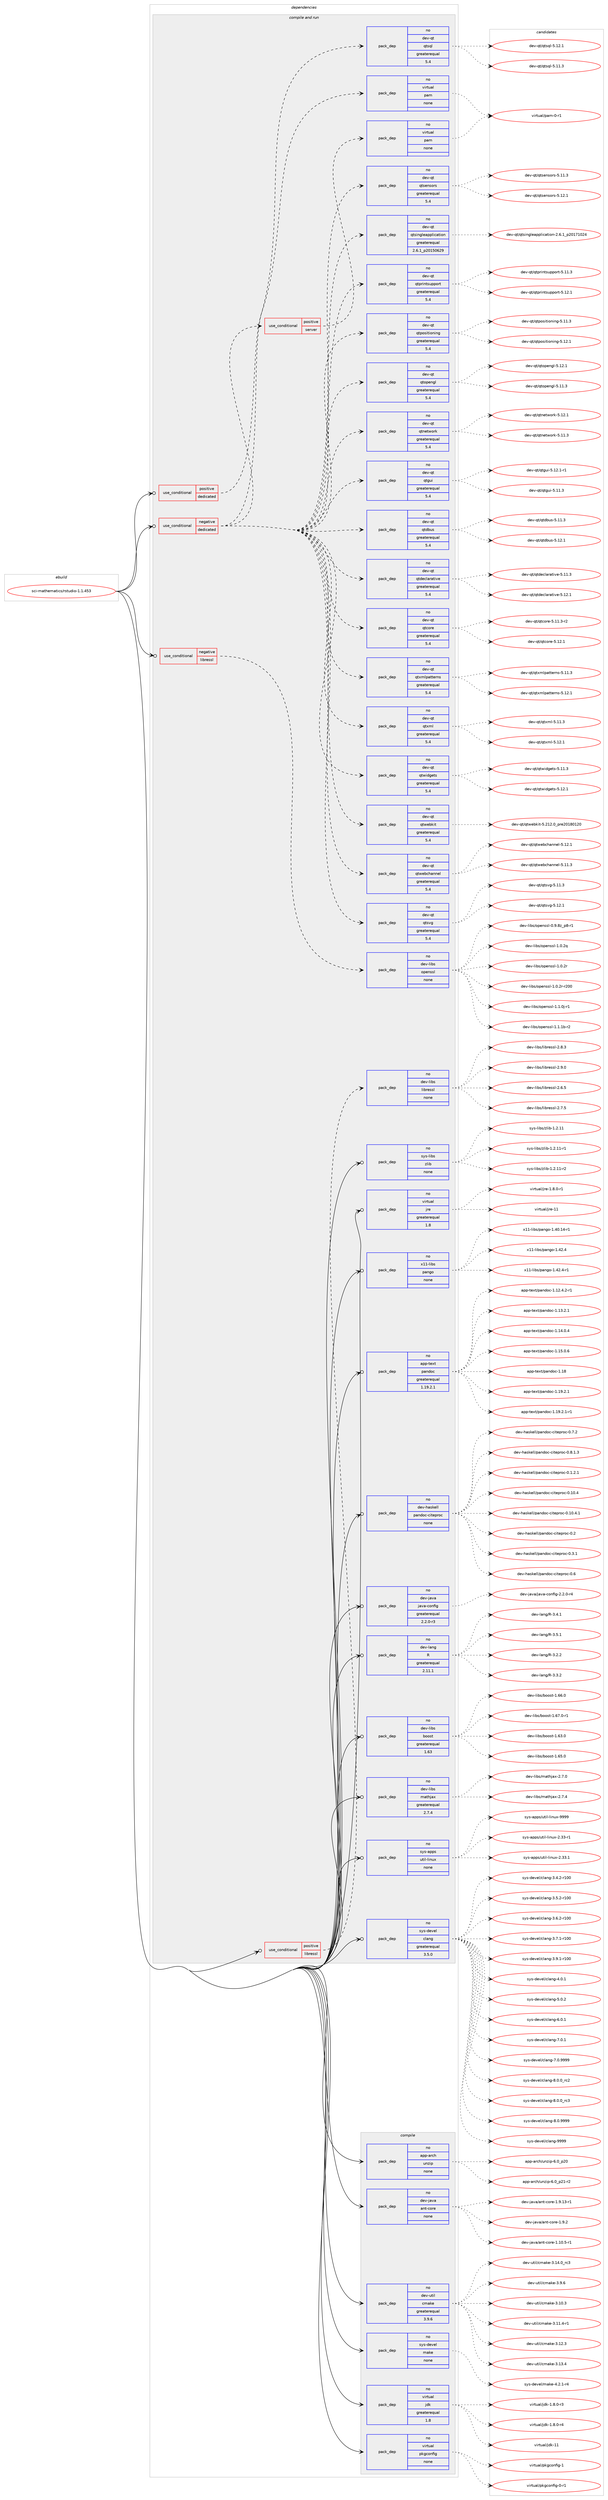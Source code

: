 digraph prolog {

# *************
# Graph options
# *************

newrank=true;
concentrate=true;
compound=true;
graph [rankdir=LR,fontname=Helvetica,fontsize=10,ranksep=1.5];#, ranksep=2.5, nodesep=0.2];
edge  [arrowhead=vee];
node  [fontname=Helvetica,fontsize=10];

# **********
# The ebuild
# **********

subgraph cluster_leftcol {
color=gray;
rank=same;
label=<<i>ebuild</i>>;
id [label="sci-mathematics/rstudio-1.1.453", color=red, width=4, href="../sci-mathematics/rstudio-1.1.453.svg"];
}

# ****************
# The dependencies
# ****************

subgraph cluster_midcol {
color=gray;
label=<<i>dependencies</i>>;
subgraph cluster_compile {
fillcolor="#eeeeee";
style=filled;
label=<<i>compile</i>>;
subgraph pack1216587 {
dependency1699204 [label=<<TABLE BORDER="0" CELLBORDER="1" CELLSPACING="0" CELLPADDING="4" WIDTH="220"><TR><TD ROWSPAN="6" CELLPADDING="30">pack_dep</TD></TR><TR><TD WIDTH="110">no</TD></TR><TR><TD>app-arch</TD></TR><TR><TD>unzip</TD></TR><TR><TD>none</TD></TR><TR><TD></TD></TR></TABLE>>, shape=none, color=blue];
}
id:e -> dependency1699204:w [weight=20,style="solid",arrowhead="vee"];
subgraph pack1216588 {
dependency1699205 [label=<<TABLE BORDER="0" CELLBORDER="1" CELLSPACING="0" CELLPADDING="4" WIDTH="220"><TR><TD ROWSPAN="6" CELLPADDING="30">pack_dep</TD></TR><TR><TD WIDTH="110">no</TD></TR><TR><TD>dev-java</TD></TR><TR><TD>ant-core</TD></TR><TR><TD>none</TD></TR><TR><TD></TD></TR></TABLE>>, shape=none, color=blue];
}
id:e -> dependency1699205:w [weight=20,style="solid",arrowhead="vee"];
subgraph pack1216589 {
dependency1699206 [label=<<TABLE BORDER="0" CELLBORDER="1" CELLSPACING="0" CELLPADDING="4" WIDTH="220"><TR><TD ROWSPAN="6" CELLPADDING="30">pack_dep</TD></TR><TR><TD WIDTH="110">no</TD></TR><TR><TD>dev-util</TD></TR><TR><TD>cmake</TD></TR><TR><TD>greaterequal</TD></TR><TR><TD>3.9.6</TD></TR></TABLE>>, shape=none, color=blue];
}
id:e -> dependency1699206:w [weight=20,style="solid",arrowhead="vee"];
subgraph pack1216590 {
dependency1699207 [label=<<TABLE BORDER="0" CELLBORDER="1" CELLSPACING="0" CELLPADDING="4" WIDTH="220"><TR><TD ROWSPAN="6" CELLPADDING="30">pack_dep</TD></TR><TR><TD WIDTH="110">no</TD></TR><TR><TD>sys-devel</TD></TR><TR><TD>make</TD></TR><TR><TD>none</TD></TR><TR><TD></TD></TR></TABLE>>, shape=none, color=blue];
}
id:e -> dependency1699207:w [weight=20,style="solid",arrowhead="vee"];
subgraph pack1216591 {
dependency1699208 [label=<<TABLE BORDER="0" CELLBORDER="1" CELLSPACING="0" CELLPADDING="4" WIDTH="220"><TR><TD ROWSPAN="6" CELLPADDING="30">pack_dep</TD></TR><TR><TD WIDTH="110">no</TD></TR><TR><TD>virtual</TD></TR><TR><TD>jdk</TD></TR><TR><TD>greaterequal</TD></TR><TR><TD>1.8</TD></TR></TABLE>>, shape=none, color=blue];
}
id:e -> dependency1699208:w [weight=20,style="solid",arrowhead="vee"];
subgraph pack1216592 {
dependency1699209 [label=<<TABLE BORDER="0" CELLBORDER="1" CELLSPACING="0" CELLPADDING="4" WIDTH="220"><TR><TD ROWSPAN="6" CELLPADDING="30">pack_dep</TD></TR><TR><TD WIDTH="110">no</TD></TR><TR><TD>virtual</TD></TR><TR><TD>pkgconfig</TD></TR><TR><TD>none</TD></TR><TR><TD></TD></TR></TABLE>>, shape=none, color=blue];
}
id:e -> dependency1699209:w [weight=20,style="solid",arrowhead="vee"];
}
subgraph cluster_compileandrun {
fillcolor="#eeeeee";
style=filled;
label=<<i>compile and run</i>>;
subgraph cond454762 {
dependency1699210 [label=<<TABLE BORDER="0" CELLBORDER="1" CELLSPACING="0" CELLPADDING="4"><TR><TD ROWSPAN="3" CELLPADDING="10">use_conditional</TD></TR><TR><TD>negative</TD></TR><TR><TD>dedicated</TD></TR></TABLE>>, shape=none, color=red];
subgraph pack1216593 {
dependency1699211 [label=<<TABLE BORDER="0" CELLBORDER="1" CELLSPACING="0" CELLPADDING="4" WIDTH="220"><TR><TD ROWSPAN="6" CELLPADDING="30">pack_dep</TD></TR><TR><TD WIDTH="110">no</TD></TR><TR><TD>dev-qt</TD></TR><TR><TD>qtcore</TD></TR><TR><TD>greaterequal</TD></TR><TR><TD>5.4</TD></TR></TABLE>>, shape=none, color=blue];
}
dependency1699210:e -> dependency1699211:w [weight=20,style="dashed",arrowhead="vee"];
subgraph pack1216594 {
dependency1699212 [label=<<TABLE BORDER="0" CELLBORDER="1" CELLSPACING="0" CELLPADDING="4" WIDTH="220"><TR><TD ROWSPAN="6" CELLPADDING="30">pack_dep</TD></TR><TR><TD WIDTH="110">no</TD></TR><TR><TD>dev-qt</TD></TR><TR><TD>qtdeclarative</TD></TR><TR><TD>greaterequal</TD></TR><TR><TD>5.4</TD></TR></TABLE>>, shape=none, color=blue];
}
dependency1699210:e -> dependency1699212:w [weight=20,style="dashed",arrowhead="vee"];
subgraph pack1216595 {
dependency1699213 [label=<<TABLE BORDER="0" CELLBORDER="1" CELLSPACING="0" CELLPADDING="4" WIDTH="220"><TR><TD ROWSPAN="6" CELLPADDING="30">pack_dep</TD></TR><TR><TD WIDTH="110">no</TD></TR><TR><TD>dev-qt</TD></TR><TR><TD>qtdbus</TD></TR><TR><TD>greaterequal</TD></TR><TR><TD>5.4</TD></TR></TABLE>>, shape=none, color=blue];
}
dependency1699210:e -> dependency1699213:w [weight=20,style="dashed",arrowhead="vee"];
subgraph pack1216596 {
dependency1699214 [label=<<TABLE BORDER="0" CELLBORDER="1" CELLSPACING="0" CELLPADDING="4" WIDTH="220"><TR><TD ROWSPAN="6" CELLPADDING="30">pack_dep</TD></TR><TR><TD WIDTH="110">no</TD></TR><TR><TD>dev-qt</TD></TR><TR><TD>qtgui</TD></TR><TR><TD>greaterequal</TD></TR><TR><TD>5.4</TD></TR></TABLE>>, shape=none, color=blue];
}
dependency1699210:e -> dependency1699214:w [weight=20,style="dashed",arrowhead="vee"];
subgraph pack1216597 {
dependency1699215 [label=<<TABLE BORDER="0" CELLBORDER="1" CELLSPACING="0" CELLPADDING="4" WIDTH="220"><TR><TD ROWSPAN="6" CELLPADDING="30">pack_dep</TD></TR><TR><TD WIDTH="110">no</TD></TR><TR><TD>dev-qt</TD></TR><TR><TD>qtnetwork</TD></TR><TR><TD>greaterequal</TD></TR><TR><TD>5.4</TD></TR></TABLE>>, shape=none, color=blue];
}
dependency1699210:e -> dependency1699215:w [weight=20,style="dashed",arrowhead="vee"];
subgraph pack1216598 {
dependency1699216 [label=<<TABLE BORDER="0" CELLBORDER="1" CELLSPACING="0" CELLPADDING="4" WIDTH="220"><TR><TD ROWSPAN="6" CELLPADDING="30">pack_dep</TD></TR><TR><TD WIDTH="110">no</TD></TR><TR><TD>dev-qt</TD></TR><TR><TD>qtopengl</TD></TR><TR><TD>greaterequal</TD></TR><TR><TD>5.4</TD></TR></TABLE>>, shape=none, color=blue];
}
dependency1699210:e -> dependency1699216:w [weight=20,style="dashed",arrowhead="vee"];
subgraph pack1216599 {
dependency1699217 [label=<<TABLE BORDER="0" CELLBORDER="1" CELLSPACING="0" CELLPADDING="4" WIDTH="220"><TR><TD ROWSPAN="6" CELLPADDING="30">pack_dep</TD></TR><TR><TD WIDTH="110">no</TD></TR><TR><TD>dev-qt</TD></TR><TR><TD>qtpositioning</TD></TR><TR><TD>greaterequal</TD></TR><TR><TD>5.4</TD></TR></TABLE>>, shape=none, color=blue];
}
dependency1699210:e -> dependency1699217:w [weight=20,style="dashed",arrowhead="vee"];
subgraph pack1216600 {
dependency1699218 [label=<<TABLE BORDER="0" CELLBORDER="1" CELLSPACING="0" CELLPADDING="4" WIDTH="220"><TR><TD ROWSPAN="6" CELLPADDING="30">pack_dep</TD></TR><TR><TD WIDTH="110">no</TD></TR><TR><TD>dev-qt</TD></TR><TR><TD>qtprintsupport</TD></TR><TR><TD>greaterequal</TD></TR><TR><TD>5.4</TD></TR></TABLE>>, shape=none, color=blue];
}
dependency1699210:e -> dependency1699218:w [weight=20,style="dashed",arrowhead="vee"];
subgraph pack1216601 {
dependency1699219 [label=<<TABLE BORDER="0" CELLBORDER="1" CELLSPACING="0" CELLPADDING="4" WIDTH="220"><TR><TD ROWSPAN="6" CELLPADDING="30">pack_dep</TD></TR><TR><TD WIDTH="110">no</TD></TR><TR><TD>dev-qt</TD></TR><TR><TD>qtsingleapplication</TD></TR><TR><TD>greaterequal</TD></TR><TR><TD>2.6.1_p20150629</TD></TR></TABLE>>, shape=none, color=blue];
}
dependency1699210:e -> dependency1699219:w [weight=20,style="dashed",arrowhead="vee"];
subgraph pack1216602 {
dependency1699220 [label=<<TABLE BORDER="0" CELLBORDER="1" CELLSPACING="0" CELLPADDING="4" WIDTH="220"><TR><TD ROWSPAN="6" CELLPADDING="30">pack_dep</TD></TR><TR><TD WIDTH="110">no</TD></TR><TR><TD>dev-qt</TD></TR><TR><TD>qtsensors</TD></TR><TR><TD>greaterequal</TD></TR><TR><TD>5.4</TD></TR></TABLE>>, shape=none, color=blue];
}
dependency1699210:e -> dependency1699220:w [weight=20,style="dashed",arrowhead="vee"];
subgraph pack1216603 {
dependency1699221 [label=<<TABLE BORDER="0" CELLBORDER="1" CELLSPACING="0" CELLPADDING="4" WIDTH="220"><TR><TD ROWSPAN="6" CELLPADDING="30">pack_dep</TD></TR><TR><TD WIDTH="110">no</TD></TR><TR><TD>dev-qt</TD></TR><TR><TD>qtsql</TD></TR><TR><TD>greaterequal</TD></TR><TR><TD>5.4</TD></TR></TABLE>>, shape=none, color=blue];
}
dependency1699210:e -> dependency1699221:w [weight=20,style="dashed",arrowhead="vee"];
subgraph pack1216604 {
dependency1699222 [label=<<TABLE BORDER="0" CELLBORDER="1" CELLSPACING="0" CELLPADDING="4" WIDTH="220"><TR><TD ROWSPAN="6" CELLPADDING="30">pack_dep</TD></TR><TR><TD WIDTH="110">no</TD></TR><TR><TD>dev-qt</TD></TR><TR><TD>qtsvg</TD></TR><TR><TD>greaterequal</TD></TR><TR><TD>5.4</TD></TR></TABLE>>, shape=none, color=blue];
}
dependency1699210:e -> dependency1699222:w [weight=20,style="dashed",arrowhead="vee"];
subgraph pack1216605 {
dependency1699223 [label=<<TABLE BORDER="0" CELLBORDER="1" CELLSPACING="0" CELLPADDING="4" WIDTH="220"><TR><TD ROWSPAN="6" CELLPADDING="30">pack_dep</TD></TR><TR><TD WIDTH="110">no</TD></TR><TR><TD>dev-qt</TD></TR><TR><TD>qtwebchannel</TD></TR><TR><TD>greaterequal</TD></TR><TR><TD>5.4</TD></TR></TABLE>>, shape=none, color=blue];
}
dependency1699210:e -> dependency1699223:w [weight=20,style="dashed",arrowhead="vee"];
subgraph pack1216606 {
dependency1699224 [label=<<TABLE BORDER="0" CELLBORDER="1" CELLSPACING="0" CELLPADDING="4" WIDTH="220"><TR><TD ROWSPAN="6" CELLPADDING="30">pack_dep</TD></TR><TR><TD WIDTH="110">no</TD></TR><TR><TD>dev-qt</TD></TR><TR><TD>qtwebkit</TD></TR><TR><TD>greaterequal</TD></TR><TR><TD>5.4</TD></TR></TABLE>>, shape=none, color=blue];
}
dependency1699210:e -> dependency1699224:w [weight=20,style="dashed",arrowhead="vee"];
subgraph pack1216607 {
dependency1699225 [label=<<TABLE BORDER="0" CELLBORDER="1" CELLSPACING="0" CELLPADDING="4" WIDTH="220"><TR><TD ROWSPAN="6" CELLPADDING="30">pack_dep</TD></TR><TR><TD WIDTH="110">no</TD></TR><TR><TD>dev-qt</TD></TR><TR><TD>qtwidgets</TD></TR><TR><TD>greaterequal</TD></TR><TR><TD>5.4</TD></TR></TABLE>>, shape=none, color=blue];
}
dependency1699210:e -> dependency1699225:w [weight=20,style="dashed",arrowhead="vee"];
subgraph pack1216608 {
dependency1699226 [label=<<TABLE BORDER="0" CELLBORDER="1" CELLSPACING="0" CELLPADDING="4" WIDTH="220"><TR><TD ROWSPAN="6" CELLPADDING="30">pack_dep</TD></TR><TR><TD WIDTH="110">no</TD></TR><TR><TD>dev-qt</TD></TR><TR><TD>qtxml</TD></TR><TR><TD>greaterequal</TD></TR><TR><TD>5.4</TD></TR></TABLE>>, shape=none, color=blue];
}
dependency1699210:e -> dependency1699226:w [weight=20,style="dashed",arrowhead="vee"];
subgraph pack1216609 {
dependency1699227 [label=<<TABLE BORDER="0" CELLBORDER="1" CELLSPACING="0" CELLPADDING="4" WIDTH="220"><TR><TD ROWSPAN="6" CELLPADDING="30">pack_dep</TD></TR><TR><TD WIDTH="110">no</TD></TR><TR><TD>dev-qt</TD></TR><TR><TD>qtxmlpatterns</TD></TR><TR><TD>greaterequal</TD></TR><TR><TD>5.4</TD></TR></TABLE>>, shape=none, color=blue];
}
dependency1699210:e -> dependency1699227:w [weight=20,style="dashed",arrowhead="vee"];
subgraph cond454763 {
dependency1699228 [label=<<TABLE BORDER="0" CELLBORDER="1" CELLSPACING="0" CELLPADDING="4"><TR><TD ROWSPAN="3" CELLPADDING="10">use_conditional</TD></TR><TR><TD>positive</TD></TR><TR><TD>server</TD></TR></TABLE>>, shape=none, color=red];
subgraph pack1216610 {
dependency1699229 [label=<<TABLE BORDER="0" CELLBORDER="1" CELLSPACING="0" CELLPADDING="4" WIDTH="220"><TR><TD ROWSPAN="6" CELLPADDING="30">pack_dep</TD></TR><TR><TD WIDTH="110">no</TD></TR><TR><TD>virtual</TD></TR><TR><TD>pam</TD></TR><TR><TD>none</TD></TR><TR><TD></TD></TR></TABLE>>, shape=none, color=blue];
}
dependency1699228:e -> dependency1699229:w [weight=20,style="dashed",arrowhead="vee"];
}
dependency1699210:e -> dependency1699228:w [weight=20,style="dashed",arrowhead="vee"];
}
id:e -> dependency1699210:w [weight=20,style="solid",arrowhead="odotvee"];
subgraph cond454764 {
dependency1699230 [label=<<TABLE BORDER="0" CELLBORDER="1" CELLSPACING="0" CELLPADDING="4"><TR><TD ROWSPAN="3" CELLPADDING="10">use_conditional</TD></TR><TR><TD>negative</TD></TR><TR><TD>libressl</TD></TR></TABLE>>, shape=none, color=red];
subgraph pack1216611 {
dependency1699231 [label=<<TABLE BORDER="0" CELLBORDER="1" CELLSPACING="0" CELLPADDING="4" WIDTH="220"><TR><TD ROWSPAN="6" CELLPADDING="30">pack_dep</TD></TR><TR><TD WIDTH="110">no</TD></TR><TR><TD>dev-libs</TD></TR><TR><TD>openssl</TD></TR><TR><TD>none</TD></TR><TR><TD></TD></TR></TABLE>>, shape=none, color=blue];
}
dependency1699230:e -> dependency1699231:w [weight=20,style="dashed",arrowhead="vee"];
}
id:e -> dependency1699230:w [weight=20,style="solid",arrowhead="odotvee"];
subgraph cond454765 {
dependency1699232 [label=<<TABLE BORDER="0" CELLBORDER="1" CELLSPACING="0" CELLPADDING="4"><TR><TD ROWSPAN="3" CELLPADDING="10">use_conditional</TD></TR><TR><TD>positive</TD></TR><TR><TD>dedicated</TD></TR></TABLE>>, shape=none, color=red];
subgraph pack1216612 {
dependency1699233 [label=<<TABLE BORDER="0" CELLBORDER="1" CELLSPACING="0" CELLPADDING="4" WIDTH="220"><TR><TD ROWSPAN="6" CELLPADDING="30">pack_dep</TD></TR><TR><TD WIDTH="110">no</TD></TR><TR><TD>virtual</TD></TR><TR><TD>pam</TD></TR><TR><TD>none</TD></TR><TR><TD></TD></TR></TABLE>>, shape=none, color=blue];
}
dependency1699232:e -> dependency1699233:w [weight=20,style="dashed",arrowhead="vee"];
}
id:e -> dependency1699232:w [weight=20,style="solid",arrowhead="odotvee"];
subgraph cond454766 {
dependency1699234 [label=<<TABLE BORDER="0" CELLBORDER="1" CELLSPACING="0" CELLPADDING="4"><TR><TD ROWSPAN="3" CELLPADDING="10">use_conditional</TD></TR><TR><TD>positive</TD></TR><TR><TD>libressl</TD></TR></TABLE>>, shape=none, color=red];
subgraph pack1216613 {
dependency1699235 [label=<<TABLE BORDER="0" CELLBORDER="1" CELLSPACING="0" CELLPADDING="4" WIDTH="220"><TR><TD ROWSPAN="6" CELLPADDING="30">pack_dep</TD></TR><TR><TD WIDTH="110">no</TD></TR><TR><TD>dev-libs</TD></TR><TR><TD>libressl</TD></TR><TR><TD>none</TD></TR><TR><TD></TD></TR></TABLE>>, shape=none, color=blue];
}
dependency1699234:e -> dependency1699235:w [weight=20,style="dashed",arrowhead="vee"];
}
id:e -> dependency1699234:w [weight=20,style="solid",arrowhead="odotvee"];
subgraph pack1216614 {
dependency1699236 [label=<<TABLE BORDER="0" CELLBORDER="1" CELLSPACING="0" CELLPADDING="4" WIDTH="220"><TR><TD ROWSPAN="6" CELLPADDING="30">pack_dep</TD></TR><TR><TD WIDTH="110">no</TD></TR><TR><TD>app-text</TD></TR><TR><TD>pandoc</TD></TR><TR><TD>greaterequal</TD></TR><TR><TD>1.19.2.1</TD></TR></TABLE>>, shape=none, color=blue];
}
id:e -> dependency1699236:w [weight=20,style="solid",arrowhead="odotvee"];
subgraph pack1216615 {
dependency1699237 [label=<<TABLE BORDER="0" CELLBORDER="1" CELLSPACING="0" CELLPADDING="4" WIDTH="220"><TR><TD ROWSPAN="6" CELLPADDING="30">pack_dep</TD></TR><TR><TD WIDTH="110">no</TD></TR><TR><TD>dev-haskell</TD></TR><TR><TD>pandoc-citeproc</TD></TR><TR><TD>none</TD></TR><TR><TD></TD></TR></TABLE>>, shape=none, color=blue];
}
id:e -> dependency1699237:w [weight=20,style="solid",arrowhead="odotvee"];
subgraph pack1216616 {
dependency1699238 [label=<<TABLE BORDER="0" CELLBORDER="1" CELLSPACING="0" CELLPADDING="4" WIDTH="220"><TR><TD ROWSPAN="6" CELLPADDING="30">pack_dep</TD></TR><TR><TD WIDTH="110">no</TD></TR><TR><TD>dev-java</TD></TR><TR><TD>java-config</TD></TR><TR><TD>greaterequal</TD></TR><TR><TD>2.2.0-r3</TD></TR></TABLE>>, shape=none, color=blue];
}
id:e -> dependency1699238:w [weight=20,style="solid",arrowhead="odotvee"];
subgraph pack1216617 {
dependency1699239 [label=<<TABLE BORDER="0" CELLBORDER="1" CELLSPACING="0" CELLPADDING="4" WIDTH="220"><TR><TD ROWSPAN="6" CELLPADDING="30">pack_dep</TD></TR><TR><TD WIDTH="110">no</TD></TR><TR><TD>dev-lang</TD></TR><TR><TD>R</TD></TR><TR><TD>greaterequal</TD></TR><TR><TD>2.11.1</TD></TR></TABLE>>, shape=none, color=blue];
}
id:e -> dependency1699239:w [weight=20,style="solid",arrowhead="odotvee"];
subgraph pack1216618 {
dependency1699240 [label=<<TABLE BORDER="0" CELLBORDER="1" CELLSPACING="0" CELLPADDING="4" WIDTH="220"><TR><TD ROWSPAN="6" CELLPADDING="30">pack_dep</TD></TR><TR><TD WIDTH="110">no</TD></TR><TR><TD>dev-libs</TD></TR><TR><TD>boost</TD></TR><TR><TD>greaterequal</TD></TR><TR><TD>1.63</TD></TR></TABLE>>, shape=none, color=blue];
}
id:e -> dependency1699240:w [weight=20,style="solid",arrowhead="odotvee"];
subgraph pack1216619 {
dependency1699241 [label=<<TABLE BORDER="0" CELLBORDER="1" CELLSPACING="0" CELLPADDING="4" WIDTH="220"><TR><TD ROWSPAN="6" CELLPADDING="30">pack_dep</TD></TR><TR><TD WIDTH="110">no</TD></TR><TR><TD>dev-libs</TD></TR><TR><TD>mathjax</TD></TR><TR><TD>greaterequal</TD></TR><TR><TD>2.7.4</TD></TR></TABLE>>, shape=none, color=blue];
}
id:e -> dependency1699241:w [weight=20,style="solid",arrowhead="odotvee"];
subgraph pack1216620 {
dependency1699242 [label=<<TABLE BORDER="0" CELLBORDER="1" CELLSPACING="0" CELLPADDING="4" WIDTH="220"><TR><TD ROWSPAN="6" CELLPADDING="30">pack_dep</TD></TR><TR><TD WIDTH="110">no</TD></TR><TR><TD>sys-apps</TD></TR><TR><TD>util-linux</TD></TR><TR><TD>none</TD></TR><TR><TD></TD></TR></TABLE>>, shape=none, color=blue];
}
id:e -> dependency1699242:w [weight=20,style="solid",arrowhead="odotvee"];
subgraph pack1216621 {
dependency1699243 [label=<<TABLE BORDER="0" CELLBORDER="1" CELLSPACING="0" CELLPADDING="4" WIDTH="220"><TR><TD ROWSPAN="6" CELLPADDING="30">pack_dep</TD></TR><TR><TD WIDTH="110">no</TD></TR><TR><TD>sys-devel</TD></TR><TR><TD>clang</TD></TR><TR><TD>greaterequal</TD></TR><TR><TD>3.5.0</TD></TR></TABLE>>, shape=none, color=blue];
}
id:e -> dependency1699243:w [weight=20,style="solid",arrowhead="odotvee"];
subgraph pack1216622 {
dependency1699244 [label=<<TABLE BORDER="0" CELLBORDER="1" CELLSPACING="0" CELLPADDING="4" WIDTH="220"><TR><TD ROWSPAN="6" CELLPADDING="30">pack_dep</TD></TR><TR><TD WIDTH="110">no</TD></TR><TR><TD>sys-libs</TD></TR><TR><TD>zlib</TD></TR><TR><TD>none</TD></TR><TR><TD></TD></TR></TABLE>>, shape=none, color=blue];
}
id:e -> dependency1699244:w [weight=20,style="solid",arrowhead="odotvee"];
subgraph pack1216623 {
dependency1699245 [label=<<TABLE BORDER="0" CELLBORDER="1" CELLSPACING="0" CELLPADDING="4" WIDTH="220"><TR><TD ROWSPAN="6" CELLPADDING="30">pack_dep</TD></TR><TR><TD WIDTH="110">no</TD></TR><TR><TD>virtual</TD></TR><TR><TD>jre</TD></TR><TR><TD>greaterequal</TD></TR><TR><TD>1.8</TD></TR></TABLE>>, shape=none, color=blue];
}
id:e -> dependency1699245:w [weight=20,style="solid",arrowhead="odotvee"];
subgraph pack1216624 {
dependency1699246 [label=<<TABLE BORDER="0" CELLBORDER="1" CELLSPACING="0" CELLPADDING="4" WIDTH="220"><TR><TD ROWSPAN="6" CELLPADDING="30">pack_dep</TD></TR><TR><TD WIDTH="110">no</TD></TR><TR><TD>x11-libs</TD></TR><TR><TD>pango</TD></TR><TR><TD>none</TD></TR><TR><TD></TD></TR></TABLE>>, shape=none, color=blue];
}
id:e -> dependency1699246:w [weight=20,style="solid",arrowhead="odotvee"];
}
subgraph cluster_run {
fillcolor="#eeeeee";
style=filled;
label=<<i>run</i>>;
}
}

# **************
# The candidates
# **************

subgraph cluster_choices {
rank=same;
color=gray;
label=<<i>candidates</i>>;

subgraph choice1216587 {
color=black;
nodesep=1;
choice971121124597114991044711711012210511245544648951125048 [label="app-arch/unzip-6.0_p20", color=red, width=4,href="../app-arch/unzip-6.0_p20.svg"];
choice9711211245971149910447117110122105112455446489511250494511450 [label="app-arch/unzip-6.0_p21-r2", color=red, width=4,href="../app-arch/unzip-6.0_p21-r2.svg"];
dependency1699204:e -> choice971121124597114991044711711012210511245544648951125048:w [style=dotted,weight="100"];
dependency1699204:e -> choice9711211245971149910447117110122105112455446489511250494511450:w [style=dotted,weight="100"];
}
subgraph choice1216588 {
color=black;
nodesep=1;
choice10010111845106971189747971101164599111114101454946494846534511449 [label="dev-java/ant-core-1.10.5-r1", color=red, width=4,href="../dev-java/ant-core-1.10.5-r1.svg"];
choice10010111845106971189747971101164599111114101454946574649514511449 [label="dev-java/ant-core-1.9.13-r1", color=red, width=4,href="../dev-java/ant-core-1.9.13-r1.svg"];
choice10010111845106971189747971101164599111114101454946574650 [label="dev-java/ant-core-1.9.2", color=red, width=4,href="../dev-java/ant-core-1.9.2.svg"];
dependency1699205:e -> choice10010111845106971189747971101164599111114101454946494846534511449:w [style=dotted,weight="100"];
dependency1699205:e -> choice10010111845106971189747971101164599111114101454946574649514511449:w [style=dotted,weight="100"];
dependency1699205:e -> choice10010111845106971189747971101164599111114101454946574650:w [style=dotted,weight="100"];
}
subgraph choice1216589 {
color=black;
nodesep=1;
choice1001011184511711610510847991099710710145514649484651 [label="dev-util/cmake-3.10.3", color=red, width=4,href="../dev-util/cmake-3.10.3.svg"];
choice10010111845117116105108479910997107101455146494946524511449 [label="dev-util/cmake-3.11.4-r1", color=red, width=4,href="../dev-util/cmake-3.11.4-r1.svg"];
choice1001011184511711610510847991099710710145514649504651 [label="dev-util/cmake-3.12.3", color=red, width=4,href="../dev-util/cmake-3.12.3.svg"];
choice1001011184511711610510847991099710710145514649514652 [label="dev-util/cmake-3.13.4", color=red, width=4,href="../dev-util/cmake-3.13.4.svg"];
choice1001011184511711610510847991099710710145514649524648951149951 [label="dev-util/cmake-3.14.0_rc3", color=red, width=4,href="../dev-util/cmake-3.14.0_rc3.svg"];
choice10010111845117116105108479910997107101455146574654 [label="dev-util/cmake-3.9.6", color=red, width=4,href="../dev-util/cmake-3.9.6.svg"];
dependency1699206:e -> choice1001011184511711610510847991099710710145514649484651:w [style=dotted,weight="100"];
dependency1699206:e -> choice10010111845117116105108479910997107101455146494946524511449:w [style=dotted,weight="100"];
dependency1699206:e -> choice1001011184511711610510847991099710710145514649504651:w [style=dotted,weight="100"];
dependency1699206:e -> choice1001011184511711610510847991099710710145514649514652:w [style=dotted,weight="100"];
dependency1699206:e -> choice1001011184511711610510847991099710710145514649524648951149951:w [style=dotted,weight="100"];
dependency1699206:e -> choice10010111845117116105108479910997107101455146574654:w [style=dotted,weight="100"];
}
subgraph choice1216590 {
color=black;
nodesep=1;
choice1151211154510010111810110847109971071014552465046494511452 [label="sys-devel/make-4.2.1-r4", color=red, width=4,href="../sys-devel/make-4.2.1-r4.svg"];
dependency1699207:e -> choice1151211154510010111810110847109971071014552465046494511452:w [style=dotted,weight="100"];
}
subgraph choice1216591 {
color=black;
nodesep=1;
choice11810511411611797108471061001074549465646484511451 [label="virtual/jdk-1.8.0-r3", color=red, width=4,href="../virtual/jdk-1.8.0-r3.svg"];
choice11810511411611797108471061001074549465646484511452 [label="virtual/jdk-1.8.0-r4", color=red, width=4,href="../virtual/jdk-1.8.0-r4.svg"];
choice1181051141161179710847106100107454949 [label="virtual/jdk-11", color=red, width=4,href="../virtual/jdk-11.svg"];
dependency1699208:e -> choice11810511411611797108471061001074549465646484511451:w [style=dotted,weight="100"];
dependency1699208:e -> choice11810511411611797108471061001074549465646484511452:w [style=dotted,weight="100"];
dependency1699208:e -> choice1181051141161179710847106100107454949:w [style=dotted,weight="100"];
}
subgraph choice1216592 {
color=black;
nodesep=1;
choice11810511411611797108471121071039911111010210510345484511449 [label="virtual/pkgconfig-0-r1", color=red, width=4,href="../virtual/pkgconfig-0-r1.svg"];
choice1181051141161179710847112107103991111101021051034549 [label="virtual/pkgconfig-1", color=red, width=4,href="../virtual/pkgconfig-1.svg"];
dependency1699209:e -> choice11810511411611797108471121071039911111010210510345484511449:w [style=dotted,weight="100"];
dependency1699209:e -> choice1181051141161179710847112107103991111101021051034549:w [style=dotted,weight="100"];
}
subgraph choice1216593 {
color=black;
nodesep=1;
choice100101118451131164711311699111114101455346494946514511450 [label="dev-qt/qtcore-5.11.3-r2", color=red, width=4,href="../dev-qt/qtcore-5.11.3-r2.svg"];
choice10010111845113116471131169911111410145534649504649 [label="dev-qt/qtcore-5.12.1", color=red, width=4,href="../dev-qt/qtcore-5.12.1.svg"];
dependency1699211:e -> choice100101118451131164711311699111114101455346494946514511450:w [style=dotted,weight="100"];
dependency1699211:e -> choice10010111845113116471131169911111410145534649504649:w [style=dotted,weight="100"];
}
subgraph choice1216594 {
color=black;
nodesep=1;
choice100101118451131164711311610010199108971149711610511810145534649494651 [label="dev-qt/qtdeclarative-5.11.3", color=red, width=4,href="../dev-qt/qtdeclarative-5.11.3.svg"];
choice100101118451131164711311610010199108971149711610511810145534649504649 [label="dev-qt/qtdeclarative-5.12.1", color=red, width=4,href="../dev-qt/qtdeclarative-5.12.1.svg"];
dependency1699212:e -> choice100101118451131164711311610010199108971149711610511810145534649494651:w [style=dotted,weight="100"];
dependency1699212:e -> choice100101118451131164711311610010199108971149711610511810145534649504649:w [style=dotted,weight="100"];
}
subgraph choice1216595 {
color=black;
nodesep=1;
choice10010111845113116471131161009811711545534649494651 [label="dev-qt/qtdbus-5.11.3", color=red, width=4,href="../dev-qt/qtdbus-5.11.3.svg"];
choice10010111845113116471131161009811711545534649504649 [label="dev-qt/qtdbus-5.12.1", color=red, width=4,href="../dev-qt/qtdbus-5.12.1.svg"];
dependency1699213:e -> choice10010111845113116471131161009811711545534649494651:w [style=dotted,weight="100"];
dependency1699213:e -> choice10010111845113116471131161009811711545534649504649:w [style=dotted,weight="100"];
}
subgraph choice1216596 {
color=black;
nodesep=1;
choice100101118451131164711311610311710545534649494651 [label="dev-qt/qtgui-5.11.3", color=red, width=4,href="../dev-qt/qtgui-5.11.3.svg"];
choice1001011184511311647113116103117105455346495046494511449 [label="dev-qt/qtgui-5.12.1-r1", color=red, width=4,href="../dev-qt/qtgui-5.12.1-r1.svg"];
dependency1699214:e -> choice100101118451131164711311610311710545534649494651:w [style=dotted,weight="100"];
dependency1699214:e -> choice1001011184511311647113116103117105455346495046494511449:w [style=dotted,weight="100"];
}
subgraph choice1216597 {
color=black;
nodesep=1;
choice100101118451131164711311611010111611911111410745534649494651 [label="dev-qt/qtnetwork-5.11.3", color=red, width=4,href="../dev-qt/qtnetwork-5.11.3.svg"];
choice100101118451131164711311611010111611911111410745534649504649 [label="dev-qt/qtnetwork-5.12.1", color=red, width=4,href="../dev-qt/qtnetwork-5.12.1.svg"];
dependency1699215:e -> choice100101118451131164711311611010111611911111410745534649494651:w [style=dotted,weight="100"];
dependency1699215:e -> choice100101118451131164711311611010111611911111410745534649504649:w [style=dotted,weight="100"];
}
subgraph choice1216598 {
color=black;
nodesep=1;
choice100101118451131164711311611111210111010310845534649494651 [label="dev-qt/qtopengl-5.11.3", color=red, width=4,href="../dev-qt/qtopengl-5.11.3.svg"];
choice100101118451131164711311611111210111010310845534649504649 [label="dev-qt/qtopengl-5.12.1", color=red, width=4,href="../dev-qt/qtopengl-5.12.1.svg"];
dependency1699216:e -> choice100101118451131164711311611111210111010310845534649494651:w [style=dotted,weight="100"];
dependency1699216:e -> choice100101118451131164711311611111210111010310845534649504649:w [style=dotted,weight="100"];
}
subgraph choice1216599 {
color=black;
nodesep=1;
choice100101118451131164711311611211111510511610511111010511010345534649494651 [label="dev-qt/qtpositioning-5.11.3", color=red, width=4,href="../dev-qt/qtpositioning-5.11.3.svg"];
choice100101118451131164711311611211111510511610511111010511010345534649504649 [label="dev-qt/qtpositioning-5.12.1", color=red, width=4,href="../dev-qt/qtpositioning-5.12.1.svg"];
dependency1699217:e -> choice100101118451131164711311611211111510511610511111010511010345534649494651:w [style=dotted,weight="100"];
dependency1699217:e -> choice100101118451131164711311611211111510511610511111010511010345534649504649:w [style=dotted,weight="100"];
}
subgraph choice1216600 {
color=black;
nodesep=1;
choice100101118451131164711311611211410511011611511711211211111411645534649494651 [label="dev-qt/qtprintsupport-5.11.3", color=red, width=4,href="../dev-qt/qtprintsupport-5.11.3.svg"];
choice100101118451131164711311611211410511011611511711211211111411645534649504649 [label="dev-qt/qtprintsupport-5.12.1", color=red, width=4,href="../dev-qt/qtprintsupport-5.12.1.svg"];
dependency1699218:e -> choice100101118451131164711311611211410511011611511711211211111411645534649494651:w [style=dotted,weight="100"];
dependency1699218:e -> choice100101118451131164711311611211410511011611511711211211111411645534649504649:w [style=dotted,weight="100"];
}
subgraph choice1216601 {
color=black;
nodesep=1;
choice1001011184511311647113116115105110103108101971121121081059997116105111110455046544649951125048495549485052 [label="dev-qt/qtsingleapplication-2.6.1_p20171024", color=red, width=4,href="../dev-qt/qtsingleapplication-2.6.1_p20171024.svg"];
dependency1699219:e -> choice1001011184511311647113116115105110103108101971121121081059997116105111110455046544649951125048495549485052:w [style=dotted,weight="100"];
}
subgraph choice1216602 {
color=black;
nodesep=1;
choice100101118451131164711311611510111011511111411545534649494651 [label="dev-qt/qtsensors-5.11.3", color=red, width=4,href="../dev-qt/qtsensors-5.11.3.svg"];
choice100101118451131164711311611510111011511111411545534649504649 [label="dev-qt/qtsensors-5.12.1", color=red, width=4,href="../dev-qt/qtsensors-5.12.1.svg"];
dependency1699220:e -> choice100101118451131164711311611510111011511111411545534649494651:w [style=dotted,weight="100"];
dependency1699220:e -> choice100101118451131164711311611510111011511111411545534649504649:w [style=dotted,weight="100"];
}
subgraph choice1216603 {
color=black;
nodesep=1;
choice100101118451131164711311611511310845534649494651 [label="dev-qt/qtsql-5.11.3", color=red, width=4,href="../dev-qt/qtsql-5.11.3.svg"];
choice100101118451131164711311611511310845534649504649 [label="dev-qt/qtsql-5.12.1", color=red, width=4,href="../dev-qt/qtsql-5.12.1.svg"];
dependency1699221:e -> choice100101118451131164711311611511310845534649494651:w [style=dotted,weight="100"];
dependency1699221:e -> choice100101118451131164711311611511310845534649504649:w [style=dotted,weight="100"];
}
subgraph choice1216604 {
color=black;
nodesep=1;
choice100101118451131164711311611511810345534649494651 [label="dev-qt/qtsvg-5.11.3", color=red, width=4,href="../dev-qt/qtsvg-5.11.3.svg"];
choice100101118451131164711311611511810345534649504649 [label="dev-qt/qtsvg-5.12.1", color=red, width=4,href="../dev-qt/qtsvg-5.12.1.svg"];
dependency1699222:e -> choice100101118451131164711311611511810345534649494651:w [style=dotted,weight="100"];
dependency1699222:e -> choice100101118451131164711311611511810345534649504649:w [style=dotted,weight="100"];
}
subgraph choice1216605 {
color=black;
nodesep=1;
choice100101118451131164711311611910198991049711011010110845534649494651 [label="dev-qt/qtwebchannel-5.11.3", color=red, width=4,href="../dev-qt/qtwebchannel-5.11.3.svg"];
choice100101118451131164711311611910198991049711011010110845534649504649 [label="dev-qt/qtwebchannel-5.12.1", color=red, width=4,href="../dev-qt/qtwebchannel-5.12.1.svg"];
dependency1699223:e -> choice100101118451131164711311611910198991049711011010110845534649494651:w [style=dotted,weight="100"];
dependency1699223:e -> choice100101118451131164711311611910198991049711011010110845534649504649:w [style=dotted,weight="100"];
}
subgraph choice1216606 {
color=black;
nodesep=1;
choice1001011184511311647113116119101981071051164553465049504648951121141015048495648495048 [label="dev-qt/qtwebkit-5.212.0_pre20180120", color=red, width=4,href="../dev-qt/qtwebkit-5.212.0_pre20180120.svg"];
dependency1699224:e -> choice1001011184511311647113116119101981071051164553465049504648951121141015048495648495048:w [style=dotted,weight="100"];
}
subgraph choice1216607 {
color=black;
nodesep=1;
choice100101118451131164711311611910510010310111611545534649494651 [label="dev-qt/qtwidgets-5.11.3", color=red, width=4,href="../dev-qt/qtwidgets-5.11.3.svg"];
choice100101118451131164711311611910510010310111611545534649504649 [label="dev-qt/qtwidgets-5.12.1", color=red, width=4,href="../dev-qt/qtwidgets-5.12.1.svg"];
dependency1699225:e -> choice100101118451131164711311611910510010310111611545534649494651:w [style=dotted,weight="100"];
dependency1699225:e -> choice100101118451131164711311611910510010310111611545534649504649:w [style=dotted,weight="100"];
}
subgraph choice1216608 {
color=black;
nodesep=1;
choice100101118451131164711311612010910845534649494651 [label="dev-qt/qtxml-5.11.3", color=red, width=4,href="../dev-qt/qtxml-5.11.3.svg"];
choice100101118451131164711311612010910845534649504649 [label="dev-qt/qtxml-5.12.1", color=red, width=4,href="../dev-qt/qtxml-5.12.1.svg"];
dependency1699226:e -> choice100101118451131164711311612010910845534649494651:w [style=dotted,weight="100"];
dependency1699226:e -> choice100101118451131164711311612010910845534649504649:w [style=dotted,weight="100"];
}
subgraph choice1216609 {
color=black;
nodesep=1;
choice10010111845113116471131161201091081129711611610111411011545534649494651 [label="dev-qt/qtxmlpatterns-5.11.3", color=red, width=4,href="../dev-qt/qtxmlpatterns-5.11.3.svg"];
choice10010111845113116471131161201091081129711611610111411011545534649504649 [label="dev-qt/qtxmlpatterns-5.12.1", color=red, width=4,href="../dev-qt/qtxmlpatterns-5.12.1.svg"];
dependency1699227:e -> choice10010111845113116471131161201091081129711611610111411011545534649494651:w [style=dotted,weight="100"];
dependency1699227:e -> choice10010111845113116471131161201091081129711611610111411011545534649504649:w [style=dotted,weight="100"];
}
subgraph choice1216610 {
color=black;
nodesep=1;
choice11810511411611797108471129710945484511449 [label="virtual/pam-0-r1", color=red, width=4,href="../virtual/pam-0-r1.svg"];
dependency1699229:e -> choice11810511411611797108471129710945484511449:w [style=dotted,weight="100"];
}
subgraph choice1216611 {
color=black;
nodesep=1;
choice10010111845108105981154711111210111011511510845484657465612295112564511449 [label="dev-libs/openssl-0.9.8z_p8-r1", color=red, width=4,href="../dev-libs/openssl-0.9.8z_p8-r1.svg"];
choice100101118451081059811547111112101110115115108454946484650113 [label="dev-libs/openssl-1.0.2q", color=red, width=4,href="../dev-libs/openssl-1.0.2q.svg"];
choice100101118451081059811547111112101110115115108454946484650114 [label="dev-libs/openssl-1.0.2r", color=red, width=4,href="../dev-libs/openssl-1.0.2r.svg"];
choice10010111845108105981154711111210111011511510845494648465011445114504848 [label="dev-libs/openssl-1.0.2r-r200", color=red, width=4,href="../dev-libs/openssl-1.0.2r-r200.svg"];
choice1001011184510810598115471111121011101151151084549464946481064511449 [label="dev-libs/openssl-1.1.0j-r1", color=red, width=4,href="../dev-libs/openssl-1.1.0j-r1.svg"];
choice100101118451081059811547111112101110115115108454946494649984511450 [label="dev-libs/openssl-1.1.1b-r2", color=red, width=4,href="../dev-libs/openssl-1.1.1b-r2.svg"];
dependency1699231:e -> choice10010111845108105981154711111210111011511510845484657465612295112564511449:w [style=dotted,weight="100"];
dependency1699231:e -> choice100101118451081059811547111112101110115115108454946484650113:w [style=dotted,weight="100"];
dependency1699231:e -> choice100101118451081059811547111112101110115115108454946484650114:w [style=dotted,weight="100"];
dependency1699231:e -> choice10010111845108105981154711111210111011511510845494648465011445114504848:w [style=dotted,weight="100"];
dependency1699231:e -> choice1001011184510810598115471111121011101151151084549464946481064511449:w [style=dotted,weight="100"];
dependency1699231:e -> choice100101118451081059811547111112101110115115108454946494649984511450:w [style=dotted,weight="100"];
}
subgraph choice1216612 {
color=black;
nodesep=1;
choice11810511411611797108471129710945484511449 [label="virtual/pam-0-r1", color=red, width=4,href="../virtual/pam-0-r1.svg"];
dependency1699233:e -> choice11810511411611797108471129710945484511449:w [style=dotted,weight="100"];
}
subgraph choice1216613 {
color=black;
nodesep=1;
choice10010111845108105981154710810598114101115115108455046544653 [label="dev-libs/libressl-2.6.5", color=red, width=4,href="../dev-libs/libressl-2.6.5.svg"];
choice10010111845108105981154710810598114101115115108455046554653 [label="dev-libs/libressl-2.7.5", color=red, width=4,href="../dev-libs/libressl-2.7.5.svg"];
choice10010111845108105981154710810598114101115115108455046564651 [label="dev-libs/libressl-2.8.3", color=red, width=4,href="../dev-libs/libressl-2.8.3.svg"];
choice10010111845108105981154710810598114101115115108455046574648 [label="dev-libs/libressl-2.9.0", color=red, width=4,href="../dev-libs/libressl-2.9.0.svg"];
dependency1699235:e -> choice10010111845108105981154710810598114101115115108455046544653:w [style=dotted,weight="100"];
dependency1699235:e -> choice10010111845108105981154710810598114101115115108455046554653:w [style=dotted,weight="100"];
dependency1699235:e -> choice10010111845108105981154710810598114101115115108455046564651:w [style=dotted,weight="100"];
dependency1699235:e -> choice10010111845108105981154710810598114101115115108455046574648:w [style=dotted,weight="100"];
}
subgraph choice1216614 {
color=black;
nodesep=1;
choice97112112451161011201164711297110100111994549464950465246504511449 [label="app-text/pandoc-1.12.4.2-r1", color=red, width=4,href="../app-text/pandoc-1.12.4.2-r1.svg"];
choice9711211245116101120116471129711010011199454946495146504649 [label="app-text/pandoc-1.13.2.1", color=red, width=4,href="../app-text/pandoc-1.13.2.1.svg"];
choice9711211245116101120116471129711010011199454946495246484652 [label="app-text/pandoc-1.14.0.4", color=red, width=4,href="../app-text/pandoc-1.14.0.4.svg"];
choice9711211245116101120116471129711010011199454946495346484654 [label="app-text/pandoc-1.15.0.6", color=red, width=4,href="../app-text/pandoc-1.15.0.6.svg"];
choice97112112451161011201164711297110100111994549464956 [label="app-text/pandoc-1.18", color=red, width=4,href="../app-text/pandoc-1.18.svg"];
choice9711211245116101120116471129711010011199454946495746504649 [label="app-text/pandoc-1.19.2.1", color=red, width=4,href="../app-text/pandoc-1.19.2.1.svg"];
choice97112112451161011201164711297110100111994549464957465046494511449 [label="app-text/pandoc-1.19.2.1-r1", color=red, width=4,href="../app-text/pandoc-1.19.2.1-r1.svg"];
dependency1699236:e -> choice97112112451161011201164711297110100111994549464950465246504511449:w [style=dotted,weight="100"];
dependency1699236:e -> choice9711211245116101120116471129711010011199454946495146504649:w [style=dotted,weight="100"];
dependency1699236:e -> choice9711211245116101120116471129711010011199454946495246484652:w [style=dotted,weight="100"];
dependency1699236:e -> choice9711211245116101120116471129711010011199454946495346484654:w [style=dotted,weight="100"];
dependency1699236:e -> choice97112112451161011201164711297110100111994549464956:w [style=dotted,weight="100"];
dependency1699236:e -> choice9711211245116101120116471129711010011199454946495746504649:w [style=dotted,weight="100"];
dependency1699236:e -> choice97112112451161011201164711297110100111994549464957465046494511449:w [style=dotted,weight="100"];
}
subgraph choice1216615 {
color=black;
nodesep=1;
choice10010111845104971151071011081084711297110100111994599105116101112114111994548464946504649 [label="dev-haskell/pandoc-citeproc-0.1.2.1", color=red, width=4,href="../dev-haskell/pandoc-citeproc-0.1.2.1.svg"];
choice100101118451049711510710110810847112971101001119945991051161011121141119945484649484652 [label="dev-haskell/pandoc-citeproc-0.10.4", color=red, width=4,href="../dev-haskell/pandoc-citeproc-0.10.4.svg"];
choice1001011184510497115107101108108471129711010011199459910511610111211411199454846494846524649 [label="dev-haskell/pandoc-citeproc-0.10.4.1", color=red, width=4,href="../dev-haskell/pandoc-citeproc-0.10.4.1.svg"];
choice100101118451049711510710110810847112971101001119945991051161011121141119945484650 [label="dev-haskell/pandoc-citeproc-0.2", color=red, width=4,href="../dev-haskell/pandoc-citeproc-0.2.svg"];
choice1001011184510497115107101108108471129711010011199459910511610111211411199454846514649 [label="dev-haskell/pandoc-citeproc-0.3.1", color=red, width=4,href="../dev-haskell/pandoc-citeproc-0.3.1.svg"];
choice100101118451049711510710110810847112971101001119945991051161011121141119945484654 [label="dev-haskell/pandoc-citeproc-0.6", color=red, width=4,href="../dev-haskell/pandoc-citeproc-0.6.svg"];
choice1001011184510497115107101108108471129711010011199459910511610111211411199454846554650 [label="dev-haskell/pandoc-citeproc-0.7.2", color=red, width=4,href="../dev-haskell/pandoc-citeproc-0.7.2.svg"];
choice10010111845104971151071011081084711297110100111994599105116101112114111994548465646494651 [label="dev-haskell/pandoc-citeproc-0.8.1.3", color=red, width=4,href="../dev-haskell/pandoc-citeproc-0.8.1.3.svg"];
dependency1699237:e -> choice10010111845104971151071011081084711297110100111994599105116101112114111994548464946504649:w [style=dotted,weight="100"];
dependency1699237:e -> choice100101118451049711510710110810847112971101001119945991051161011121141119945484649484652:w [style=dotted,weight="100"];
dependency1699237:e -> choice1001011184510497115107101108108471129711010011199459910511610111211411199454846494846524649:w [style=dotted,weight="100"];
dependency1699237:e -> choice100101118451049711510710110810847112971101001119945991051161011121141119945484650:w [style=dotted,weight="100"];
dependency1699237:e -> choice1001011184510497115107101108108471129711010011199459910511610111211411199454846514649:w [style=dotted,weight="100"];
dependency1699237:e -> choice100101118451049711510710110810847112971101001119945991051161011121141119945484654:w [style=dotted,weight="100"];
dependency1699237:e -> choice1001011184510497115107101108108471129711010011199459910511610111211411199454846554650:w [style=dotted,weight="100"];
dependency1699237:e -> choice10010111845104971151071011081084711297110100111994599105116101112114111994548465646494651:w [style=dotted,weight="100"];
}
subgraph choice1216616 {
color=black;
nodesep=1;
choice10010111845106971189747106971189745991111101021051034550465046484511452 [label="dev-java/java-config-2.2.0-r4", color=red, width=4,href="../dev-java/java-config-2.2.0-r4.svg"];
dependency1699238:e -> choice10010111845106971189747106971189745991111101021051034550465046484511452:w [style=dotted,weight="100"];
}
subgraph choice1216617 {
color=black;
nodesep=1;
choice10010111845108971101034782455146504650 [label="dev-lang/R-3.2.2", color=red, width=4,href="../dev-lang/R-3.2.2.svg"];
choice10010111845108971101034782455146514650 [label="dev-lang/R-3.3.2", color=red, width=4,href="../dev-lang/R-3.3.2.svg"];
choice10010111845108971101034782455146524649 [label="dev-lang/R-3.4.1", color=red, width=4,href="../dev-lang/R-3.4.1.svg"];
choice10010111845108971101034782455146534649 [label="dev-lang/R-3.5.1", color=red, width=4,href="../dev-lang/R-3.5.1.svg"];
dependency1699239:e -> choice10010111845108971101034782455146504650:w [style=dotted,weight="100"];
dependency1699239:e -> choice10010111845108971101034782455146514650:w [style=dotted,weight="100"];
dependency1699239:e -> choice10010111845108971101034782455146524649:w [style=dotted,weight="100"];
dependency1699239:e -> choice10010111845108971101034782455146534649:w [style=dotted,weight="100"];
}
subgraph choice1216618 {
color=black;
nodesep=1;
choice1001011184510810598115479811111111511645494654514648 [label="dev-libs/boost-1.63.0", color=red, width=4,href="../dev-libs/boost-1.63.0.svg"];
choice1001011184510810598115479811111111511645494654534648 [label="dev-libs/boost-1.65.0", color=red, width=4,href="../dev-libs/boost-1.65.0.svg"];
choice1001011184510810598115479811111111511645494654544648 [label="dev-libs/boost-1.66.0", color=red, width=4,href="../dev-libs/boost-1.66.0.svg"];
choice10010111845108105981154798111111115116454946545546484511449 [label="dev-libs/boost-1.67.0-r1", color=red, width=4,href="../dev-libs/boost-1.67.0-r1.svg"];
dependency1699240:e -> choice1001011184510810598115479811111111511645494654514648:w [style=dotted,weight="100"];
dependency1699240:e -> choice1001011184510810598115479811111111511645494654534648:w [style=dotted,weight="100"];
dependency1699240:e -> choice1001011184510810598115479811111111511645494654544648:w [style=dotted,weight="100"];
dependency1699240:e -> choice10010111845108105981154798111111115116454946545546484511449:w [style=dotted,weight="100"];
}
subgraph choice1216619 {
color=black;
nodesep=1;
choice1001011184510810598115471099711610410697120455046554648 [label="dev-libs/mathjax-2.7.0", color=red, width=4,href="../dev-libs/mathjax-2.7.0.svg"];
choice1001011184510810598115471099711610410697120455046554652 [label="dev-libs/mathjax-2.7.4", color=red, width=4,href="../dev-libs/mathjax-2.7.4.svg"];
dependency1699241:e -> choice1001011184510810598115471099711610410697120455046554648:w [style=dotted,weight="100"];
dependency1699241:e -> choice1001011184510810598115471099711610410697120455046554652:w [style=dotted,weight="100"];
}
subgraph choice1216620 {
color=black;
nodesep=1;
choice1151211154597112112115471171161051084510810511011712045504651514511449 [label="sys-apps/util-linux-2.33-r1", color=red, width=4,href="../sys-apps/util-linux-2.33-r1.svg"];
choice1151211154597112112115471171161051084510810511011712045504651514649 [label="sys-apps/util-linux-2.33.1", color=red, width=4,href="../sys-apps/util-linux-2.33.1.svg"];
choice115121115459711211211547117116105108451081051101171204557575757 [label="sys-apps/util-linux-9999", color=red, width=4,href="../sys-apps/util-linux-9999.svg"];
dependency1699242:e -> choice1151211154597112112115471171161051084510810511011712045504651514511449:w [style=dotted,weight="100"];
dependency1699242:e -> choice1151211154597112112115471171161051084510810511011712045504651514649:w [style=dotted,weight="100"];
dependency1699242:e -> choice115121115459711211211547117116105108451081051101171204557575757:w [style=dotted,weight="100"];
}
subgraph choice1216621 {
color=black;
nodesep=1;
choice1151211154510010111810110847991089711010345514652465045114494848 [label="sys-devel/clang-3.4.2-r100", color=red, width=4,href="../sys-devel/clang-3.4.2-r100.svg"];
choice1151211154510010111810110847991089711010345514653465045114494848 [label="sys-devel/clang-3.5.2-r100", color=red, width=4,href="../sys-devel/clang-3.5.2-r100.svg"];
choice1151211154510010111810110847991089711010345514654465045114494848 [label="sys-devel/clang-3.6.2-r100", color=red, width=4,href="../sys-devel/clang-3.6.2-r100.svg"];
choice1151211154510010111810110847991089711010345514655464945114494848 [label="sys-devel/clang-3.7.1-r100", color=red, width=4,href="../sys-devel/clang-3.7.1-r100.svg"];
choice1151211154510010111810110847991089711010345514657464945114494848 [label="sys-devel/clang-3.9.1-r100", color=red, width=4,href="../sys-devel/clang-3.9.1-r100.svg"];
choice11512111545100101118101108479910897110103455246484649 [label="sys-devel/clang-4.0.1", color=red, width=4,href="../sys-devel/clang-4.0.1.svg"];
choice11512111545100101118101108479910897110103455346484650 [label="sys-devel/clang-5.0.2", color=red, width=4,href="../sys-devel/clang-5.0.2.svg"];
choice11512111545100101118101108479910897110103455446484649 [label="sys-devel/clang-6.0.1", color=red, width=4,href="../sys-devel/clang-6.0.1.svg"];
choice11512111545100101118101108479910897110103455546484649 [label="sys-devel/clang-7.0.1", color=red, width=4,href="../sys-devel/clang-7.0.1.svg"];
choice11512111545100101118101108479910897110103455546484657575757 [label="sys-devel/clang-7.0.9999", color=red, width=4,href="../sys-devel/clang-7.0.9999.svg"];
choice11512111545100101118101108479910897110103455646484648951149950 [label="sys-devel/clang-8.0.0_rc2", color=red, width=4,href="../sys-devel/clang-8.0.0_rc2.svg"];
choice11512111545100101118101108479910897110103455646484648951149951 [label="sys-devel/clang-8.0.0_rc3", color=red, width=4,href="../sys-devel/clang-8.0.0_rc3.svg"];
choice11512111545100101118101108479910897110103455646484657575757 [label="sys-devel/clang-8.0.9999", color=red, width=4,href="../sys-devel/clang-8.0.9999.svg"];
choice115121115451001011181011084799108971101034557575757 [label="sys-devel/clang-9999", color=red, width=4,href="../sys-devel/clang-9999.svg"];
dependency1699243:e -> choice1151211154510010111810110847991089711010345514652465045114494848:w [style=dotted,weight="100"];
dependency1699243:e -> choice1151211154510010111810110847991089711010345514653465045114494848:w [style=dotted,weight="100"];
dependency1699243:e -> choice1151211154510010111810110847991089711010345514654465045114494848:w [style=dotted,weight="100"];
dependency1699243:e -> choice1151211154510010111810110847991089711010345514655464945114494848:w [style=dotted,weight="100"];
dependency1699243:e -> choice1151211154510010111810110847991089711010345514657464945114494848:w [style=dotted,weight="100"];
dependency1699243:e -> choice11512111545100101118101108479910897110103455246484649:w [style=dotted,weight="100"];
dependency1699243:e -> choice11512111545100101118101108479910897110103455346484650:w [style=dotted,weight="100"];
dependency1699243:e -> choice11512111545100101118101108479910897110103455446484649:w [style=dotted,weight="100"];
dependency1699243:e -> choice11512111545100101118101108479910897110103455546484649:w [style=dotted,weight="100"];
dependency1699243:e -> choice11512111545100101118101108479910897110103455546484657575757:w [style=dotted,weight="100"];
dependency1699243:e -> choice11512111545100101118101108479910897110103455646484648951149950:w [style=dotted,weight="100"];
dependency1699243:e -> choice11512111545100101118101108479910897110103455646484648951149951:w [style=dotted,weight="100"];
dependency1699243:e -> choice11512111545100101118101108479910897110103455646484657575757:w [style=dotted,weight="100"];
dependency1699243:e -> choice115121115451001011181011084799108971101034557575757:w [style=dotted,weight="100"];
}
subgraph choice1216622 {
color=black;
nodesep=1;
choice1151211154510810598115471221081059845494650464949 [label="sys-libs/zlib-1.2.11", color=red, width=4,href="../sys-libs/zlib-1.2.11.svg"];
choice11512111545108105981154712210810598454946504649494511449 [label="sys-libs/zlib-1.2.11-r1", color=red, width=4,href="../sys-libs/zlib-1.2.11-r1.svg"];
choice11512111545108105981154712210810598454946504649494511450 [label="sys-libs/zlib-1.2.11-r2", color=red, width=4,href="../sys-libs/zlib-1.2.11-r2.svg"];
dependency1699244:e -> choice1151211154510810598115471221081059845494650464949:w [style=dotted,weight="100"];
dependency1699244:e -> choice11512111545108105981154712210810598454946504649494511449:w [style=dotted,weight="100"];
dependency1699244:e -> choice11512111545108105981154712210810598454946504649494511450:w [style=dotted,weight="100"];
}
subgraph choice1216623 {
color=black;
nodesep=1;
choice11810511411611797108471061141014549465646484511449 [label="virtual/jre-1.8.0-r1", color=red, width=4,href="../virtual/jre-1.8.0-r1.svg"];
choice1181051141161179710847106114101454949 [label="virtual/jre-11", color=red, width=4,href="../virtual/jre-11.svg"];
dependency1699245:e -> choice11810511411611797108471061141014549465646484511449:w [style=dotted,weight="100"];
dependency1699245:e -> choice1181051141161179710847106114101454949:w [style=dotted,weight="100"];
}
subgraph choice1216624 {
color=black;
nodesep=1;
choice12049494510810598115471129711010311145494652484649524511449 [label="x11-libs/pango-1.40.14-r1", color=red, width=4,href="../x11-libs/pango-1.40.14-r1.svg"];
choice12049494510810598115471129711010311145494652504652 [label="x11-libs/pango-1.42.4", color=red, width=4,href="../x11-libs/pango-1.42.4.svg"];
choice120494945108105981154711297110103111454946525046524511449 [label="x11-libs/pango-1.42.4-r1", color=red, width=4,href="../x11-libs/pango-1.42.4-r1.svg"];
dependency1699246:e -> choice12049494510810598115471129711010311145494652484649524511449:w [style=dotted,weight="100"];
dependency1699246:e -> choice12049494510810598115471129711010311145494652504652:w [style=dotted,weight="100"];
dependency1699246:e -> choice120494945108105981154711297110103111454946525046524511449:w [style=dotted,weight="100"];
}
}

}
